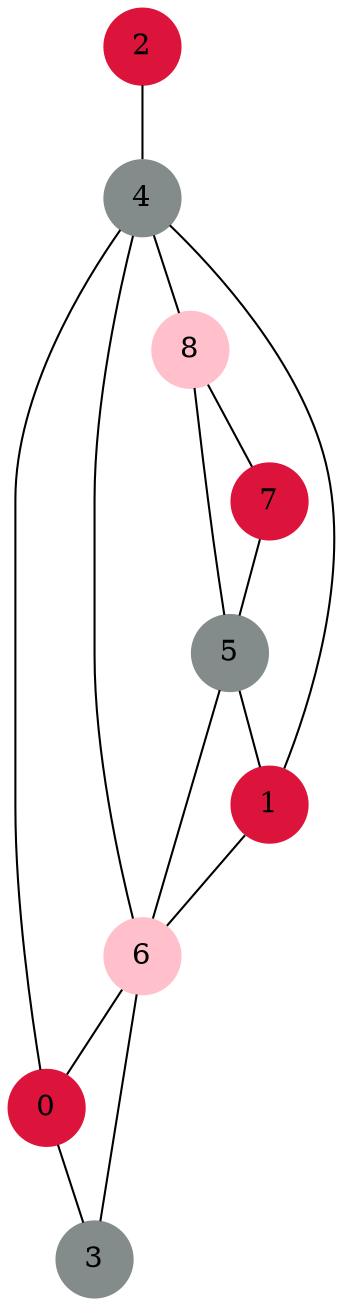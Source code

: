 graph G { 
graph [splines = true] node [height=0.4 shape=circle style=filled]
3 [ color= azure4] ;
2 [ color= crimson] ;
1 [ color= crimson] ;
0 [ color= crimson] ;
7 [ color= crimson] ;
6 [ color= pink] ;
5 [ color= azure4] ;
4 [ color= azure4] ;
8 [ color= pink] ;
2 -- 4;
1 -- 6;
0 -- 3;
7 -- 5;
6 -- 0;
6 -- 3;
5 -- 6;
5 -- 1;
4 -- 1;
4 -- 6;
4 -- 0;
4 -- 8;
8 -- 7;
8 -- 5;
}